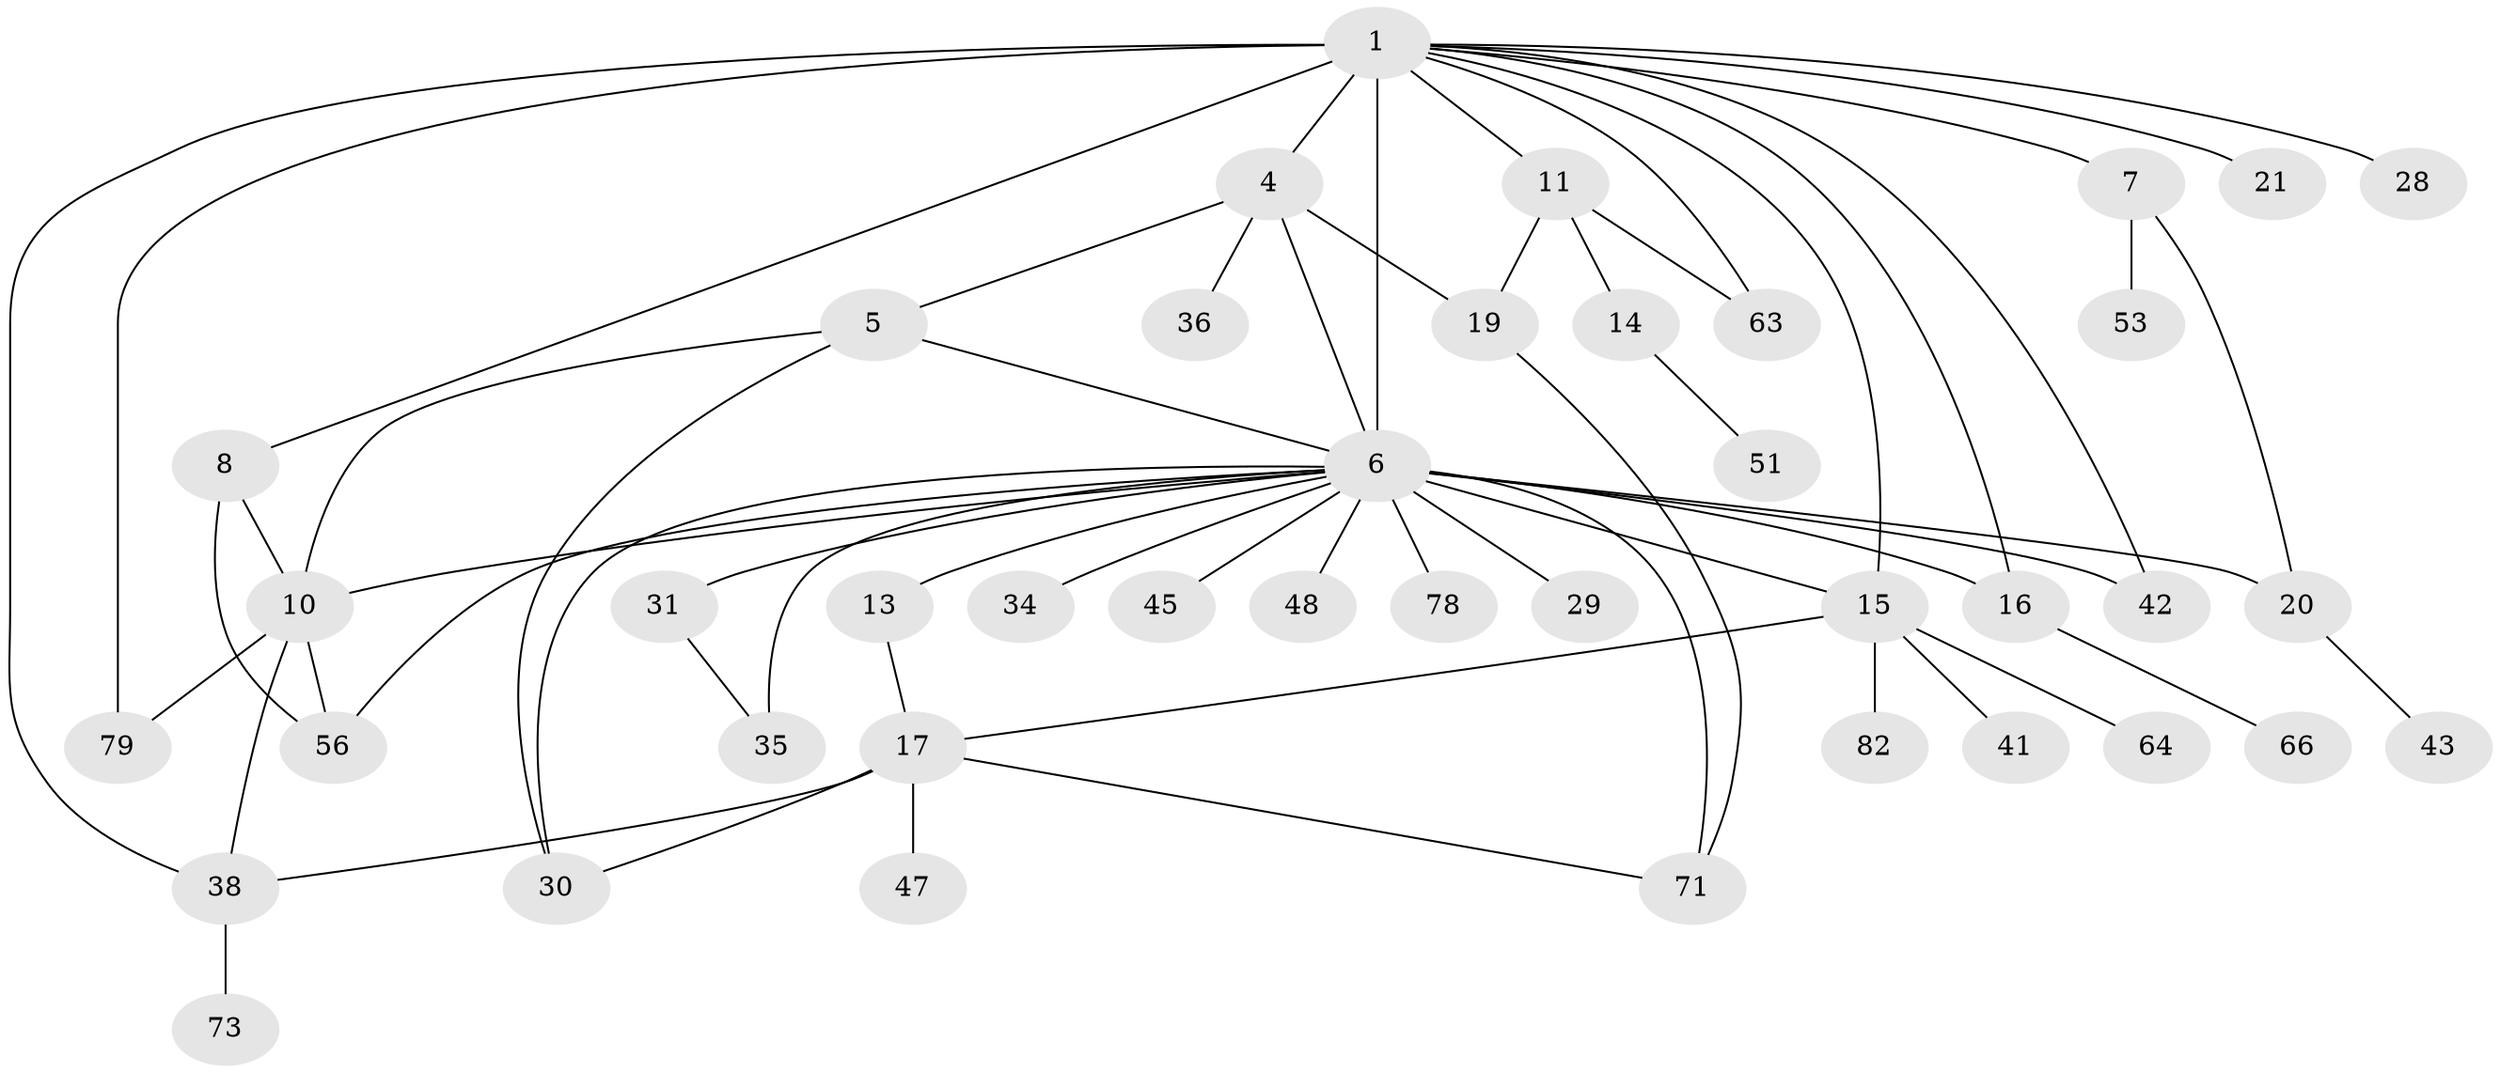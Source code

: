 // original degree distribution, {8: 0.024390243902439025, 11: 0.024390243902439025, 3: 0.14634146341463414, 5: 0.06097560975609756, 4: 0.07317073170731707, 15: 0.012195121951219513, 1: 0.3780487804878049, 7: 0.024390243902439025, 2: 0.21951219512195122, 6: 0.024390243902439025, 13: 0.012195121951219513}
// Generated by graph-tools (version 1.1) at 2025/14/03/09/25 04:14:47]
// undirected, 41 vertices, 61 edges
graph export_dot {
graph [start="1"]
  node [color=gray90,style=filled];
  1 [super="+2+3"];
  4;
  5;
  6 [super="+39+22+24+9+32+18+59"];
  7 [super="+54"];
  8;
  10 [super="+12+49"];
  11;
  13;
  14 [super="+58"];
  15 [super="+27+23"];
  16;
  17 [super="+52+25+40"];
  19;
  20;
  21;
  28;
  29 [super="+75"];
  30 [super="+46+50"];
  31;
  34;
  35;
  36 [super="+44"];
  38 [super="+55+69"];
  41;
  42;
  43;
  45;
  47;
  48;
  51;
  53;
  56;
  63;
  64;
  66;
  71 [super="+77"];
  73;
  78;
  79;
  82;
  1 -- 4;
  1 -- 6 [weight=5];
  1 -- 7;
  1 -- 8;
  1 -- 21;
  1 -- 38;
  1 -- 42;
  1 -- 11;
  1 -- 15;
  1 -- 79;
  1 -- 28;
  1 -- 63;
  1 -- 16;
  4 -- 5;
  4 -- 6;
  4 -- 19;
  4 -- 36;
  5 -- 10;
  5 -- 30;
  5 -- 6;
  6 -- 13;
  6 -- 15 [weight=4];
  6 -- 48;
  6 -- 34;
  6 -- 35 [weight=3];
  6 -- 10 [weight=4];
  6 -- 42;
  6 -- 45;
  6 -- 16 [weight=3];
  6 -- 56;
  6 -- 29;
  6 -- 30;
  6 -- 31;
  6 -- 78;
  6 -- 20;
  6 -- 71;
  7 -- 20;
  7 -- 53;
  8 -- 10;
  8 -- 56;
  10 -- 38;
  10 -- 56;
  10 -- 79;
  11 -- 14;
  11 -- 19;
  11 -- 63;
  13 -- 17;
  14 -- 51;
  15 -- 41;
  15 -- 64;
  15 -- 82;
  15 -- 17;
  16 -- 66;
  17 -- 47;
  17 -- 71;
  17 -- 38;
  17 -- 30;
  19 -- 71;
  20 -- 43;
  31 -- 35;
  38 -- 73;
}
